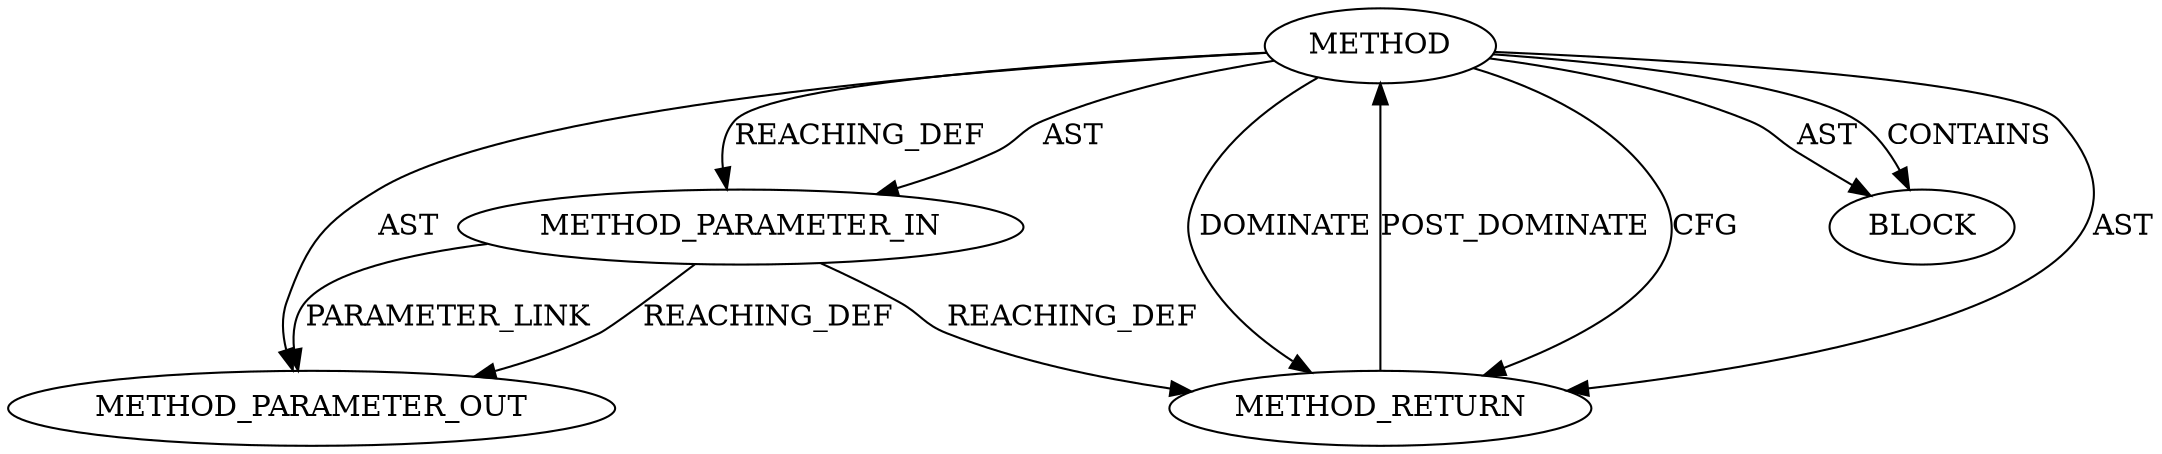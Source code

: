 digraph {
  19443 [label=METHOD AST_PARENT_TYPE="NAMESPACE_BLOCK" AST_PARENT_FULL_NAME="<global>" ORDER=0 CODE="<empty>" FULL_NAME="dev_put" IS_EXTERNAL=true FILENAME="<empty>" SIGNATURE="" NAME="dev_put"]
  19444 [label=METHOD_PARAMETER_IN ORDER=1 CODE="p1" IS_VARIADIC=false TYPE_FULL_NAME="ANY" EVALUATION_STRATEGY="BY_VALUE" INDEX=1 NAME="p1"]
  19446 [label=METHOD_RETURN ORDER=2 CODE="RET" TYPE_FULL_NAME="ANY" EVALUATION_STRATEGY="BY_VALUE"]
  21795 [label=METHOD_PARAMETER_OUT ORDER=1 CODE="p1" IS_VARIADIC=false TYPE_FULL_NAME="ANY" EVALUATION_STRATEGY="BY_VALUE" INDEX=1 NAME="p1"]
  19445 [label=BLOCK ORDER=1 ARGUMENT_INDEX=1 CODE="<empty>" TYPE_FULL_NAME="ANY"]
  19443 -> 21795 [label=AST ]
  19443 -> 19445 [label=AST ]
  19444 -> 21795 [label=REACHING_DEF VARIABLE="p1"]
  19446 -> 19443 [label=POST_DOMINATE ]
  19444 -> 21795 [label=PARAMETER_LINK ]
  19443 -> 19444 [label=AST ]
  19444 -> 19446 [label=REACHING_DEF VARIABLE="p1"]
  19443 -> 19444 [label=REACHING_DEF VARIABLE=""]
  19443 -> 19446 [label=CFG ]
  19443 -> 19446 [label=AST ]
  19443 -> 19446 [label=DOMINATE ]
  19443 -> 19445 [label=CONTAINS ]
}
